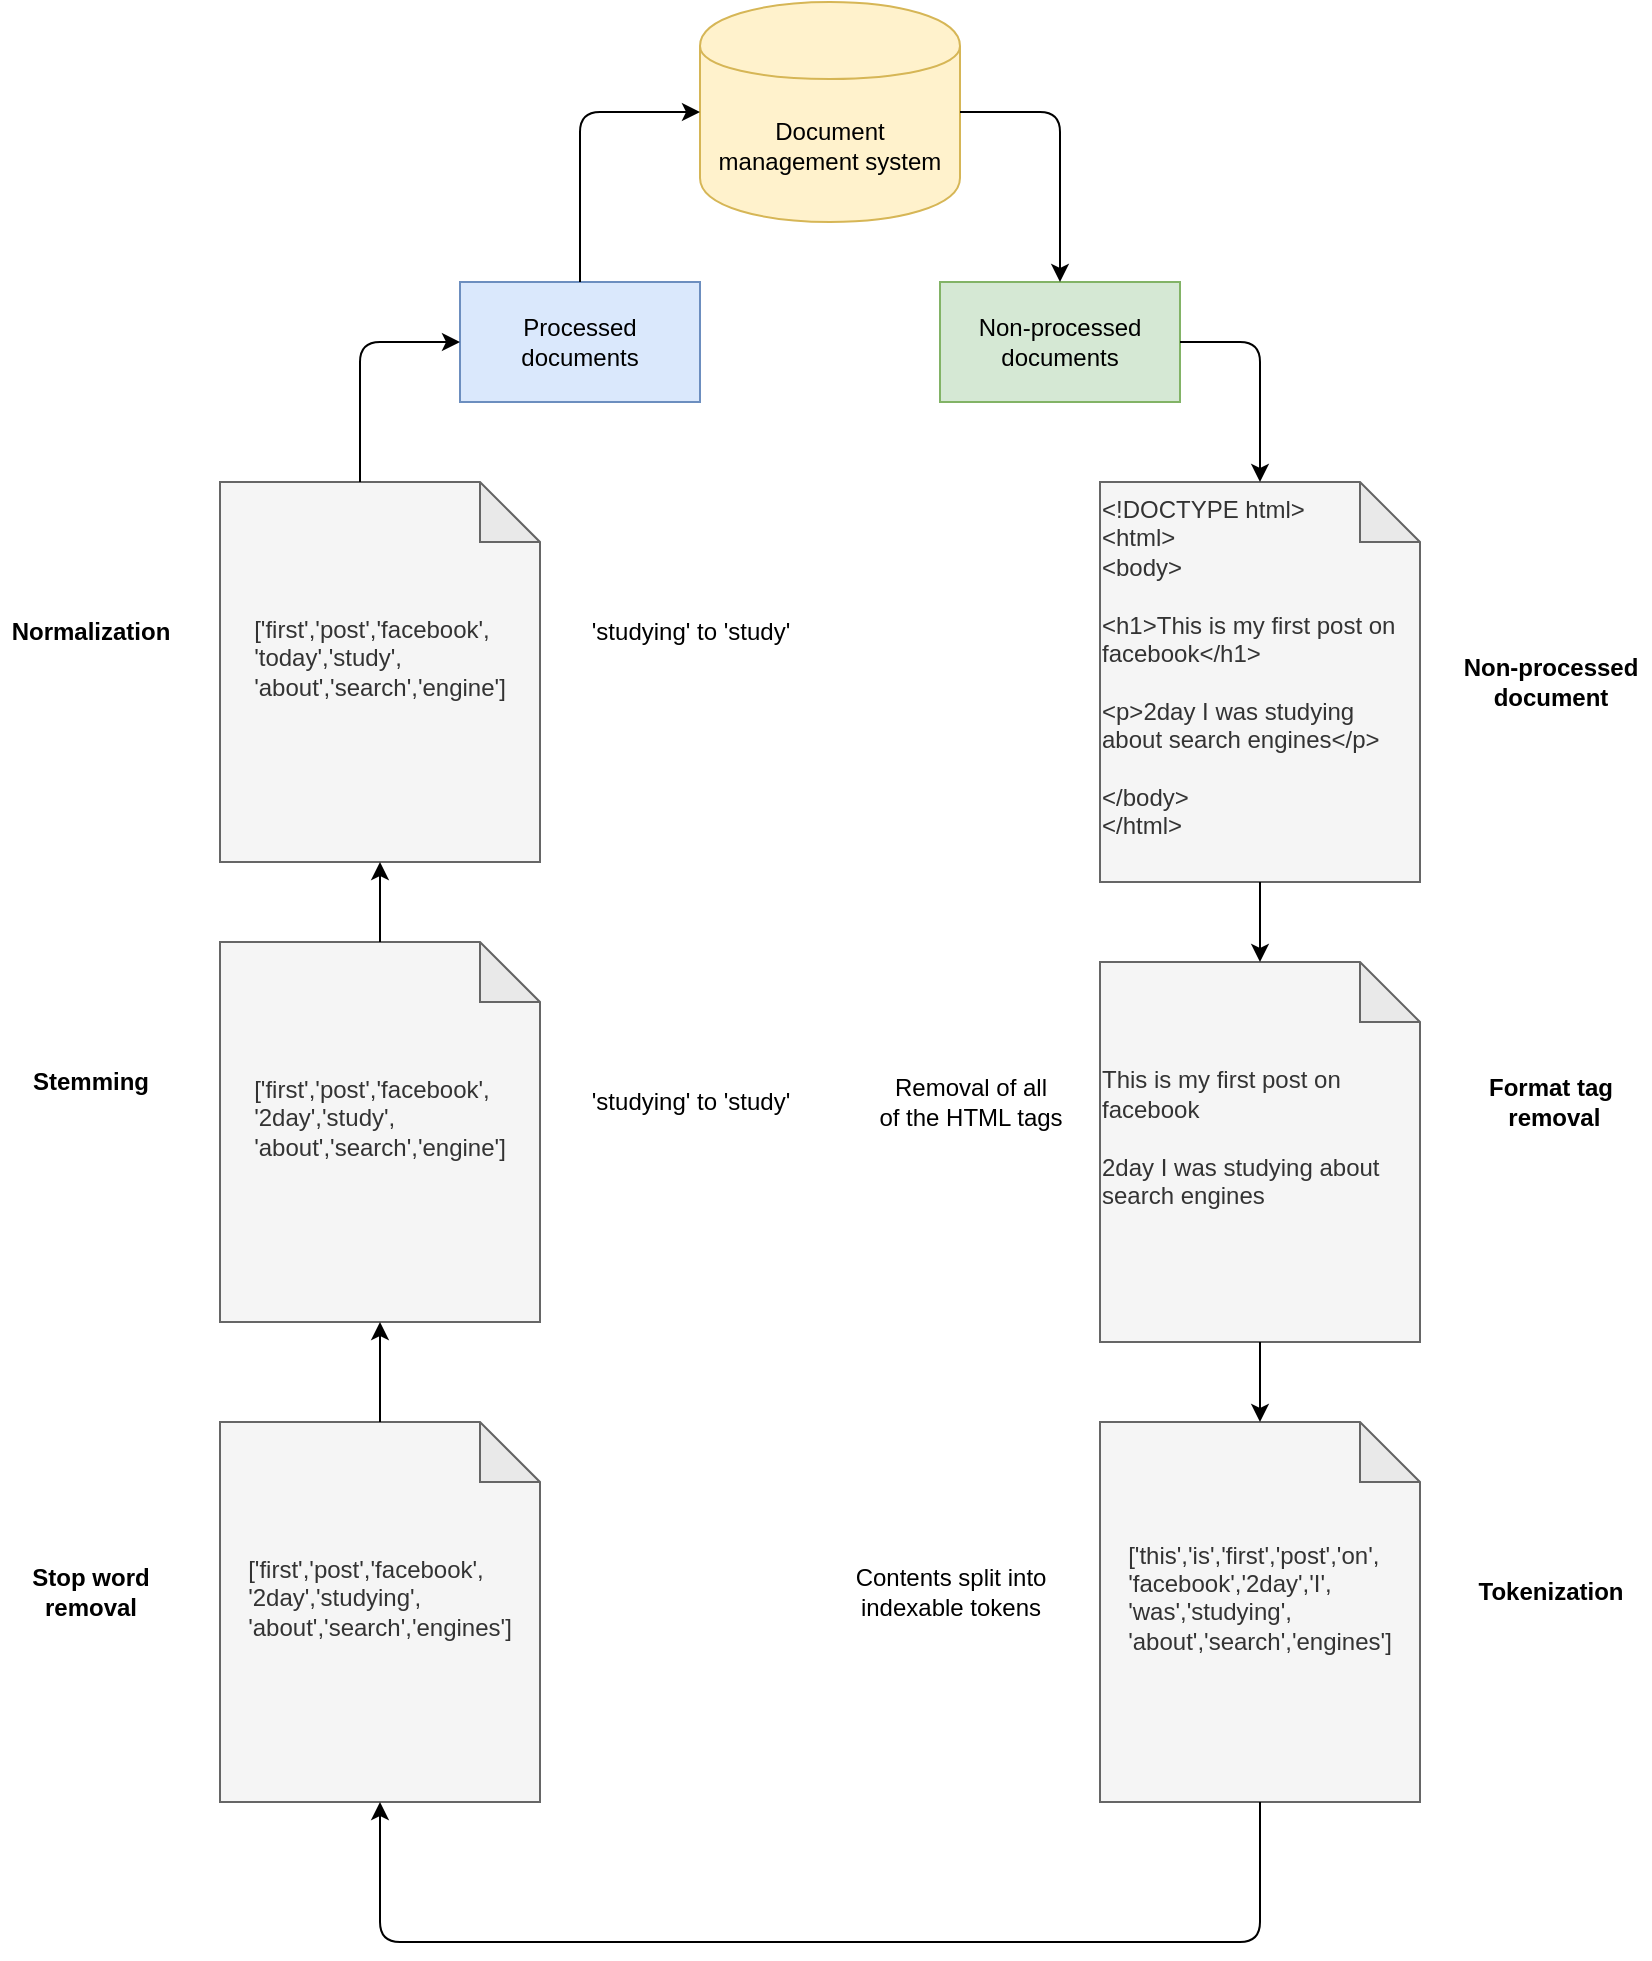 <mxfile version="12.4.2" type="google" pages="1"><diagram id="e5JehdOpN-ORQuUlXmWU" name="Page-1"><mxGraphModel dx="1391" dy="1029" grid="1" gridSize="10" guides="1" tooltips="1" connect="1" arrows="1" fold="1" page="1" pageScale="1" pageWidth="850" pageHeight="1100" math="0" shadow="0"><root><mxCell id="0"/><mxCell id="1" parent="0"/><mxCell id="Pt5dxiPAzG9otTpIOnXJ-2" value="Document management system" style="shape=cylinder;whiteSpace=wrap;html=1;boundedLbl=1;backgroundOutline=1;fillColor=#fff2cc;strokeColor=#d6b656;" vertex="1" parent="1"><mxGeometry x="360" width="130" height="110" as="geometry"/></mxCell><mxCell id="Pt5dxiPAzG9otTpIOnXJ-3" value="Processed documents" style="rounded=0;whiteSpace=wrap;html=1;fillColor=#dae8fc;strokeColor=#6c8ebf;" vertex="1" parent="1"><mxGeometry x="240" y="140" width="120" height="60" as="geometry"/></mxCell><mxCell id="Pt5dxiPAzG9otTpIOnXJ-4" value="Non-processed documents" style="rounded=0;whiteSpace=wrap;html=1;fillColor=#d5e8d4;strokeColor=#82b366;" vertex="1" parent="1"><mxGeometry x="480" y="140" width="120" height="60" as="geometry"/></mxCell><mxCell id="Pt5dxiPAzG9otTpIOnXJ-7" value="&lt;div style=&quot;text-align: left&quot;&gt;&amp;lt;!DOCTYPE html&amp;gt;&lt;/div&gt;&lt;div style=&quot;text-align: left&quot;&gt;&amp;lt;html&amp;gt;&lt;/div&gt;&lt;div style=&quot;text-align: left&quot;&gt;&amp;lt;body&amp;gt;&lt;/div&gt;&lt;div style=&quot;text-align: left&quot;&gt;&lt;br&gt;&lt;/div&gt;&lt;div style=&quot;text-align: left&quot;&gt;&amp;lt;h1&amp;gt;This is my first post on facebook&amp;lt;/h1&amp;gt;&lt;/div&gt;&lt;div style=&quot;text-align: left&quot;&gt;&lt;br&gt;&lt;/div&gt;&lt;div style=&quot;text-align: left&quot;&gt;&amp;lt;p&amp;gt;2day I was studying about search engines&amp;lt;/p&amp;gt;&lt;br&gt;&lt;/div&gt;&lt;div style=&quot;text-align: left&quot;&gt;&lt;br&gt;&lt;/div&gt;&lt;div style=&quot;text-align: left&quot;&gt;&amp;lt;/body&amp;gt;&lt;/div&gt;&lt;div style=&quot;text-align: left&quot;&gt;&amp;lt;/html&amp;gt;&lt;/div&gt;&lt;div&gt;&lt;br&gt;&lt;/div&gt;" style="shape=note;whiteSpace=wrap;html=1;backgroundOutline=1;darkOpacity=0.05;fillColor=#f5f5f5;strokeColor=#666666;fontColor=#333333;" vertex="1" parent="1"><mxGeometry x="560" y="240" width="160" height="200" as="geometry"/></mxCell><mxCell id="Pt5dxiPAzG9otTpIOnXJ-12" value="" style="edgeStyle=segmentEdgeStyle;endArrow=classic;html=1;exitX=0.5;exitY=0;exitDx=0;exitDy=0;entryX=0;entryY=0.5;entryDx=0;entryDy=0;" edge="1" parent="1" source="Pt5dxiPAzG9otTpIOnXJ-3" target="Pt5dxiPAzG9otTpIOnXJ-2"><mxGeometry width="50" height="50" relative="1" as="geometry"><mxPoint x="240" y="500" as="sourcePoint"/><mxPoint x="290" y="450" as="targetPoint"/><Array as="points"><mxPoint x="300" y="55"/></Array></mxGeometry></mxCell><mxCell id="Pt5dxiPAzG9otTpIOnXJ-14" value="" style="edgeStyle=segmentEdgeStyle;endArrow=classic;html=1;exitX=1;exitY=0.5;exitDx=0;exitDy=0;entryX=0.5;entryY=0;entryDx=0;entryDy=0;" edge="1" parent="1" source="Pt5dxiPAzG9otTpIOnXJ-2" target="Pt5dxiPAzG9otTpIOnXJ-4"><mxGeometry width="50" height="50" relative="1" as="geometry"><mxPoint x="510" y="60" as="sourcePoint"/><mxPoint x="530" y="30" as="targetPoint"/></mxGeometry></mxCell><mxCell id="Pt5dxiPAzG9otTpIOnXJ-16" value="&lt;div style=&quot;text-align: left&quot;&gt;&lt;br&gt;&lt;/div&gt;&lt;div style=&quot;text-align: left&quot;&gt;&lt;br&gt;&lt;/div&gt;&lt;div style=&quot;text-align: left&quot;&gt;This is my first post on&amp;nbsp; facebook&lt;/div&gt;&lt;div style=&quot;text-align: left&quot;&gt;&lt;br&gt;&lt;/div&gt;&lt;div style=&quot;text-align: left&quot;&gt;2day I was studying about search engines&lt;/div&gt;&lt;div style=&quot;text-align: left&quot;&gt;&lt;br&gt;&lt;/div&gt;&lt;div style=&quot;text-align: left&quot;&gt;&lt;br&gt;&lt;/div&gt;&lt;div&gt;&lt;br&gt;&lt;/div&gt;" style="shape=note;whiteSpace=wrap;html=1;backgroundOutline=1;darkOpacity=0.05;fillColor=#f5f5f5;strokeColor=#666666;fontColor=#333333;" vertex="1" parent="1"><mxGeometry x="560" y="480" width="160" height="190" as="geometry"/></mxCell><mxCell id="Pt5dxiPAzG9otTpIOnXJ-18" value="&lt;b&gt;Format tag&lt;br&gt;&amp;nbsp;removal&lt;/b&gt;" style="text;html=1;align=center;verticalAlign=middle;resizable=0;points=[];;autosize=1;" vertex="1" parent="1"><mxGeometry x="745" y="535" width="80" height="30" as="geometry"/></mxCell><mxCell id="Pt5dxiPAzG9otTpIOnXJ-19" value="&lt;b&gt;Non-processed &lt;br&gt;document&lt;/b&gt;" style="text;html=1;align=center;verticalAlign=middle;resizable=0;points=[];;autosize=1;" vertex="1" parent="1"><mxGeometry x="735" y="325" width="100" height="30" as="geometry"/></mxCell><mxCell id="Pt5dxiPAzG9otTpIOnXJ-20" value="&lt;div style=&quot;text-align: left&quot;&gt;&lt;br&gt;&lt;/div&gt;&lt;div style=&quot;text-align: left&quot;&gt;&lt;br&gt;&lt;/div&gt;&lt;div style=&quot;text-align: left&quot;&gt;&lt;br&gt;&lt;/div&gt;&lt;div style=&quot;text-align: left&quot;&gt;&lt;span&gt;['first','post',&lt;/span&gt;&lt;span&gt;'facebook',&lt;/span&gt;&lt;/div&gt;&lt;div style=&quot;text-align: left&quot;&gt;&lt;span&gt;'2day','studying',&lt;/span&gt;&lt;/div&gt;&lt;div style=&quot;text-align: left&quot;&gt;'about','search','engines']&lt;/div&gt;&lt;div style=&quot;text-align: left&quot;&gt;&lt;br&gt;&lt;/div&gt;&lt;div style=&quot;text-align: left&quot;&gt;&lt;br&gt;&lt;/div&gt;&lt;div style=&quot;text-align: left&quot;&gt;&lt;br&gt;&lt;/div&gt;&lt;div&gt;&lt;br&gt;&lt;/div&gt;" style="shape=note;whiteSpace=wrap;html=1;backgroundOutline=1;darkOpacity=0.05;fillColor=#f5f5f5;strokeColor=#666666;fontColor=#333333;" vertex="1" parent="1"><mxGeometry x="120" y="710" width="160" height="190" as="geometry"/></mxCell><mxCell id="Pt5dxiPAzG9otTpIOnXJ-22" value="&lt;b&gt;Stop word&lt;br&gt;removal&lt;br&gt;&lt;/b&gt;" style="text;html=1;align=center;verticalAlign=middle;resizable=0;points=[];;autosize=1;" vertex="1" parent="1"><mxGeometry x="20" y="780" width="70" height="30" as="geometry"/></mxCell><mxCell id="Pt5dxiPAzG9otTpIOnXJ-29" value="&lt;b&gt;Stemming&lt;/b&gt;" style="text;html=1;align=center;verticalAlign=middle;resizable=0;points=[];;autosize=1;" vertex="1" parent="1"><mxGeometry x="20" y="530" width="70" height="20" as="geometry"/></mxCell><mxCell id="Pt5dxiPAzG9otTpIOnXJ-30" value="&lt;b&gt;Normalization&lt;/b&gt;" style="text;html=1;align=center;verticalAlign=middle;resizable=0;points=[];;autosize=1;" vertex="1" parent="1"><mxGeometry x="10" y="305" width="90" height="20" as="geometry"/></mxCell><mxCell id="Pt5dxiPAzG9otTpIOnXJ-31" value="&lt;div style=&quot;text-align: left&quot;&gt;&lt;br&gt;&lt;/div&gt;&lt;div style=&quot;text-align: left&quot;&gt;&lt;br&gt;&lt;/div&gt;&lt;div style=&quot;text-align: left&quot;&gt;&lt;br&gt;&lt;/div&gt;&lt;div style=&quot;text-align: left&quot;&gt;&lt;span&gt;['first','post',&lt;/span&gt;&lt;span&gt;'facebook',&lt;/span&gt;&lt;/div&gt;&lt;div style=&quot;text-align: left&quot;&gt;&lt;span&gt;'2day','study',&lt;/span&gt;&lt;/div&gt;&lt;div style=&quot;text-align: left&quot;&gt;'about','search','engine']&lt;/div&gt;&lt;div style=&quot;text-align: left&quot;&gt;&lt;br&gt;&lt;/div&gt;&lt;div style=&quot;text-align: left&quot;&gt;&lt;br&gt;&lt;/div&gt;&lt;div style=&quot;text-align: left&quot;&gt;&lt;br&gt;&lt;/div&gt;&lt;div&gt;&lt;br&gt;&lt;/div&gt;" style="shape=note;whiteSpace=wrap;html=1;backgroundOutline=1;darkOpacity=0.05;fillColor=#f5f5f5;strokeColor=#666666;fontColor=#333333;" vertex="1" parent="1"><mxGeometry x="120" y="470" width="160" height="190" as="geometry"/></mxCell><mxCell id="Pt5dxiPAzG9otTpIOnXJ-32" value="&lt;div style=&quot;text-align: left&quot;&gt;&lt;br&gt;&lt;/div&gt;&lt;div style=&quot;text-align: left&quot;&gt;&lt;br&gt;&lt;/div&gt;&lt;div style=&quot;text-align: left&quot;&gt;&lt;br&gt;&lt;/div&gt;&lt;div style=&quot;text-align: left&quot;&gt;&lt;span&gt;['first','post',&lt;/span&gt;&lt;span&gt;'facebook',&lt;/span&gt;&lt;/div&gt;&lt;div style=&quot;text-align: left&quot;&gt;&lt;span&gt;'today','study',&lt;/span&gt;&lt;/div&gt;&lt;div style=&quot;text-align: left&quot;&gt;'about','search','engine']&lt;/div&gt;&lt;div style=&quot;text-align: left&quot;&gt;&lt;br&gt;&lt;/div&gt;&lt;div style=&quot;text-align: left&quot;&gt;&lt;br&gt;&lt;/div&gt;&lt;div style=&quot;text-align: left&quot;&gt;&lt;br&gt;&lt;/div&gt;&lt;div&gt;&lt;br&gt;&lt;/div&gt;" style="shape=note;whiteSpace=wrap;html=1;backgroundOutline=1;darkOpacity=0.05;fillColor=#f5f5f5;strokeColor=#666666;fontColor=#333333;" vertex="1" parent="1"><mxGeometry x="120" y="240" width="160" height="190" as="geometry"/></mxCell><mxCell id="Pt5dxiPAzG9otTpIOnXJ-34" value="" style="edgeStyle=segmentEdgeStyle;endArrow=classic;html=1;exitX=1;exitY=0.5;exitDx=0;exitDy=0;entryX=0.5;entryY=0;entryDx=0;entryDy=0;entryPerimeter=0;" edge="1" parent="1" source="Pt5dxiPAzG9otTpIOnXJ-4" target="Pt5dxiPAzG9otTpIOnXJ-7"><mxGeometry width="50" height="50" relative="1" as="geometry"><mxPoint x="660" y="150" as="sourcePoint"/><mxPoint x="710" y="210" as="targetPoint"/><Array as="points"><mxPoint x="640" y="170"/></Array></mxGeometry></mxCell><mxCell id="Pt5dxiPAzG9otTpIOnXJ-35" value="" style="endArrow=classic;html=1;exitX=0.5;exitY=1;exitDx=0;exitDy=0;exitPerimeter=0;entryX=0.5;entryY=0;entryDx=0;entryDy=0;entryPerimeter=0;" edge="1" parent="1" source="Pt5dxiPAzG9otTpIOnXJ-7" target="Pt5dxiPAzG9otTpIOnXJ-16"><mxGeometry width="50" height="50" relative="1" as="geometry"><mxPoint x="10" y="940" as="sourcePoint"/><mxPoint x="60" y="890" as="targetPoint"/></mxGeometry></mxCell><mxCell id="Pt5dxiPAzG9otTpIOnXJ-38" value="" style="endArrow=classic;html=1;exitX=0.5;exitY=0;exitDx=0;exitDy=0;exitPerimeter=0;entryX=0.5;entryY=1;entryDx=0;entryDy=0;entryPerimeter=0;" edge="1" parent="1" source="Pt5dxiPAzG9otTpIOnXJ-31" target="Pt5dxiPAzG9otTpIOnXJ-32"><mxGeometry width="50" height="50" relative="1" as="geometry"><mxPoint x="380" y="510" as="sourcePoint"/><mxPoint x="430" y="460" as="targetPoint"/></mxGeometry></mxCell><mxCell id="Pt5dxiPAzG9otTpIOnXJ-39" value="" style="edgeStyle=segmentEdgeStyle;endArrow=classic;html=1;exitX=0.5;exitY=0;exitDx=0;exitDy=0;entryX=0;entryY=0.5;entryDx=0;entryDy=0;" edge="1" parent="1" target="Pt5dxiPAzG9otTpIOnXJ-3"><mxGeometry width="50" height="50" relative="1" as="geometry"><mxPoint x="190" y="240" as="sourcePoint"/><mxPoint x="250" y="155" as="targetPoint"/><Array as="points"><mxPoint x="190" y="170"/></Array></mxGeometry></mxCell><mxCell id="Pt5dxiPAzG9otTpIOnXJ-40" value="&lt;div style=&quot;text-align: left&quot;&gt;&lt;br&gt;&lt;/div&gt;&lt;div style=&quot;text-align: left&quot;&gt;&lt;br&gt;&lt;/div&gt;&lt;div style=&quot;text-align: left&quot;&gt;&lt;br&gt;&lt;/div&gt;&lt;div style=&quot;text-align: left&quot;&gt;&lt;span&gt;['this','is','first','post','on',&lt;/span&gt;&lt;/div&gt;&lt;div style=&quot;text-align: left&quot;&gt;&lt;span&gt;'facebook',&lt;/span&gt;&lt;span&gt;'2day','I',&lt;/span&gt;&lt;/div&gt;&lt;div style=&quot;text-align: left&quot;&gt;&lt;span&gt;'was','studying',&lt;/span&gt;&lt;/div&gt;&lt;div style=&quot;text-align: left&quot;&gt;'about','search','engines']&lt;/div&gt;&lt;div style=&quot;text-align: left&quot;&gt;&lt;br&gt;&lt;/div&gt;&lt;div style=&quot;text-align: left&quot;&gt;&lt;br&gt;&lt;/div&gt;&lt;div style=&quot;text-align: left&quot;&gt;&lt;br&gt;&lt;/div&gt;&lt;div&gt;&lt;br&gt;&lt;/div&gt;" style="shape=note;whiteSpace=wrap;html=1;backgroundOutline=1;darkOpacity=0.05;fillColor=#f5f5f5;strokeColor=#666666;fontColor=#333333;" vertex="1" parent="1"><mxGeometry x="560" y="710" width="160" height="190" as="geometry"/></mxCell><mxCell id="Pt5dxiPAzG9otTpIOnXJ-41" value="&lt;b&gt;Tokenization&lt;/b&gt;" style="text;html=1;align=center;verticalAlign=middle;resizable=0;points=[];;autosize=1;" vertex="1" parent="1"><mxGeometry x="740" y="785" width="90" height="20" as="geometry"/></mxCell><mxCell id="Pt5dxiPAzG9otTpIOnXJ-42" value="" style="endArrow=classic;html=1;entryX=0.5;entryY=1;entryDx=0;entryDy=0;entryPerimeter=0;exitX=0.5;exitY=0;exitDx=0;exitDy=0;exitPerimeter=0;" edge="1" parent="1" source="Pt5dxiPAzG9otTpIOnXJ-20" target="Pt5dxiPAzG9otTpIOnXJ-31"><mxGeometry width="50" height="50" relative="1" as="geometry"><mxPoint x="10" y="970" as="sourcePoint"/><mxPoint x="60" y="920" as="targetPoint"/></mxGeometry></mxCell><mxCell id="Pt5dxiPAzG9otTpIOnXJ-45" value="" style="endArrow=classic;html=1;exitX=0.5;exitY=1;exitDx=0;exitDy=0;exitPerimeter=0;entryX=0.5;entryY=0;entryDx=0;entryDy=0;entryPerimeter=0;" edge="1" parent="1" source="Pt5dxiPAzG9otTpIOnXJ-16" target="Pt5dxiPAzG9otTpIOnXJ-40"><mxGeometry width="50" height="50" relative="1" as="geometry"><mxPoint x="480" y="710" as="sourcePoint"/><mxPoint x="530" y="660" as="targetPoint"/></mxGeometry></mxCell><mxCell id="Pt5dxiPAzG9otTpIOnXJ-47" value="" style="edgeStyle=segmentEdgeStyle;endArrow=classic;html=1;exitX=0.5;exitY=1;exitDx=0;exitDy=0;exitPerimeter=0;entryX=0.5;entryY=1;entryDx=0;entryDy=0;entryPerimeter=0;" edge="1" parent="1" source="Pt5dxiPAzG9otTpIOnXJ-40" target="Pt5dxiPAzG9otTpIOnXJ-20"><mxGeometry width="50" height="50" relative="1" as="geometry"><mxPoint x="640" y="960" as="sourcePoint"/><mxPoint x="60" y="920" as="targetPoint"/><Array as="points"><mxPoint x="640" y="970"/><mxPoint x="200" y="970"/></Array></mxGeometry></mxCell><mxCell id="Pt5dxiPAzG9otTpIOnXJ-48" value="Removal of all&lt;br&gt;of the HTML tags" style="text;html=1;align=center;verticalAlign=middle;resizable=0;points=[];;autosize=1;" vertex="1" parent="1"><mxGeometry x="440" y="534.53" width="110" height="30" as="geometry"/></mxCell><mxCell id="Pt5dxiPAzG9otTpIOnXJ-51" value="Contents split into&lt;br&gt;indexable tokens" style="text;html=1;align=center;verticalAlign=middle;resizable=0;points=[];;autosize=1;" vertex="1" parent="1"><mxGeometry x="430" y="780" width="110" height="30" as="geometry"/></mxCell><mxCell id="Pt5dxiPAzG9otTpIOnXJ-52" value="'studying' to 'study'" style="text;html=1;align=center;verticalAlign=middle;resizable=0;points=[];;autosize=1;" vertex="1" parent="1"><mxGeometry x="300" y="539.53" width="110" height="20" as="geometry"/></mxCell><mxCell id="Pt5dxiPAzG9otTpIOnXJ-53" value="'studying' to 'study'" style="text;html=1;align=center;verticalAlign=middle;resizable=0;points=[];;autosize=1;" vertex="1" parent="1"><mxGeometry x="300" y="305" width="110" height="20" as="geometry"/></mxCell></root></mxGraphModel></diagram></mxfile>